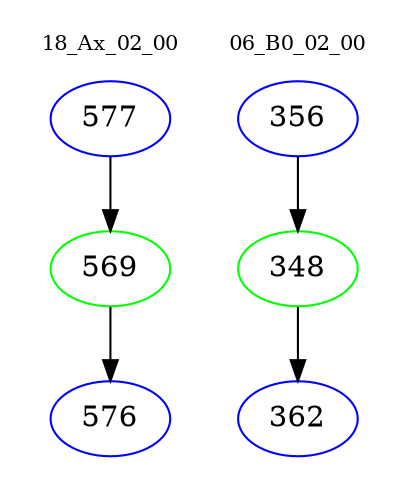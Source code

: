 digraph{
subgraph cluster_0 {
color = white
label = "18_Ax_02_00";
fontsize=10;
T0_577 [label="577", color="blue"]
T0_577 -> T0_569 [color="black"]
T0_569 [label="569", color="green"]
T0_569 -> T0_576 [color="black"]
T0_576 [label="576", color="blue"]
}
subgraph cluster_1 {
color = white
label = "06_B0_02_00";
fontsize=10;
T1_356 [label="356", color="blue"]
T1_356 -> T1_348 [color="black"]
T1_348 [label="348", color="green"]
T1_348 -> T1_362 [color="black"]
T1_362 [label="362", color="blue"]
}
}
